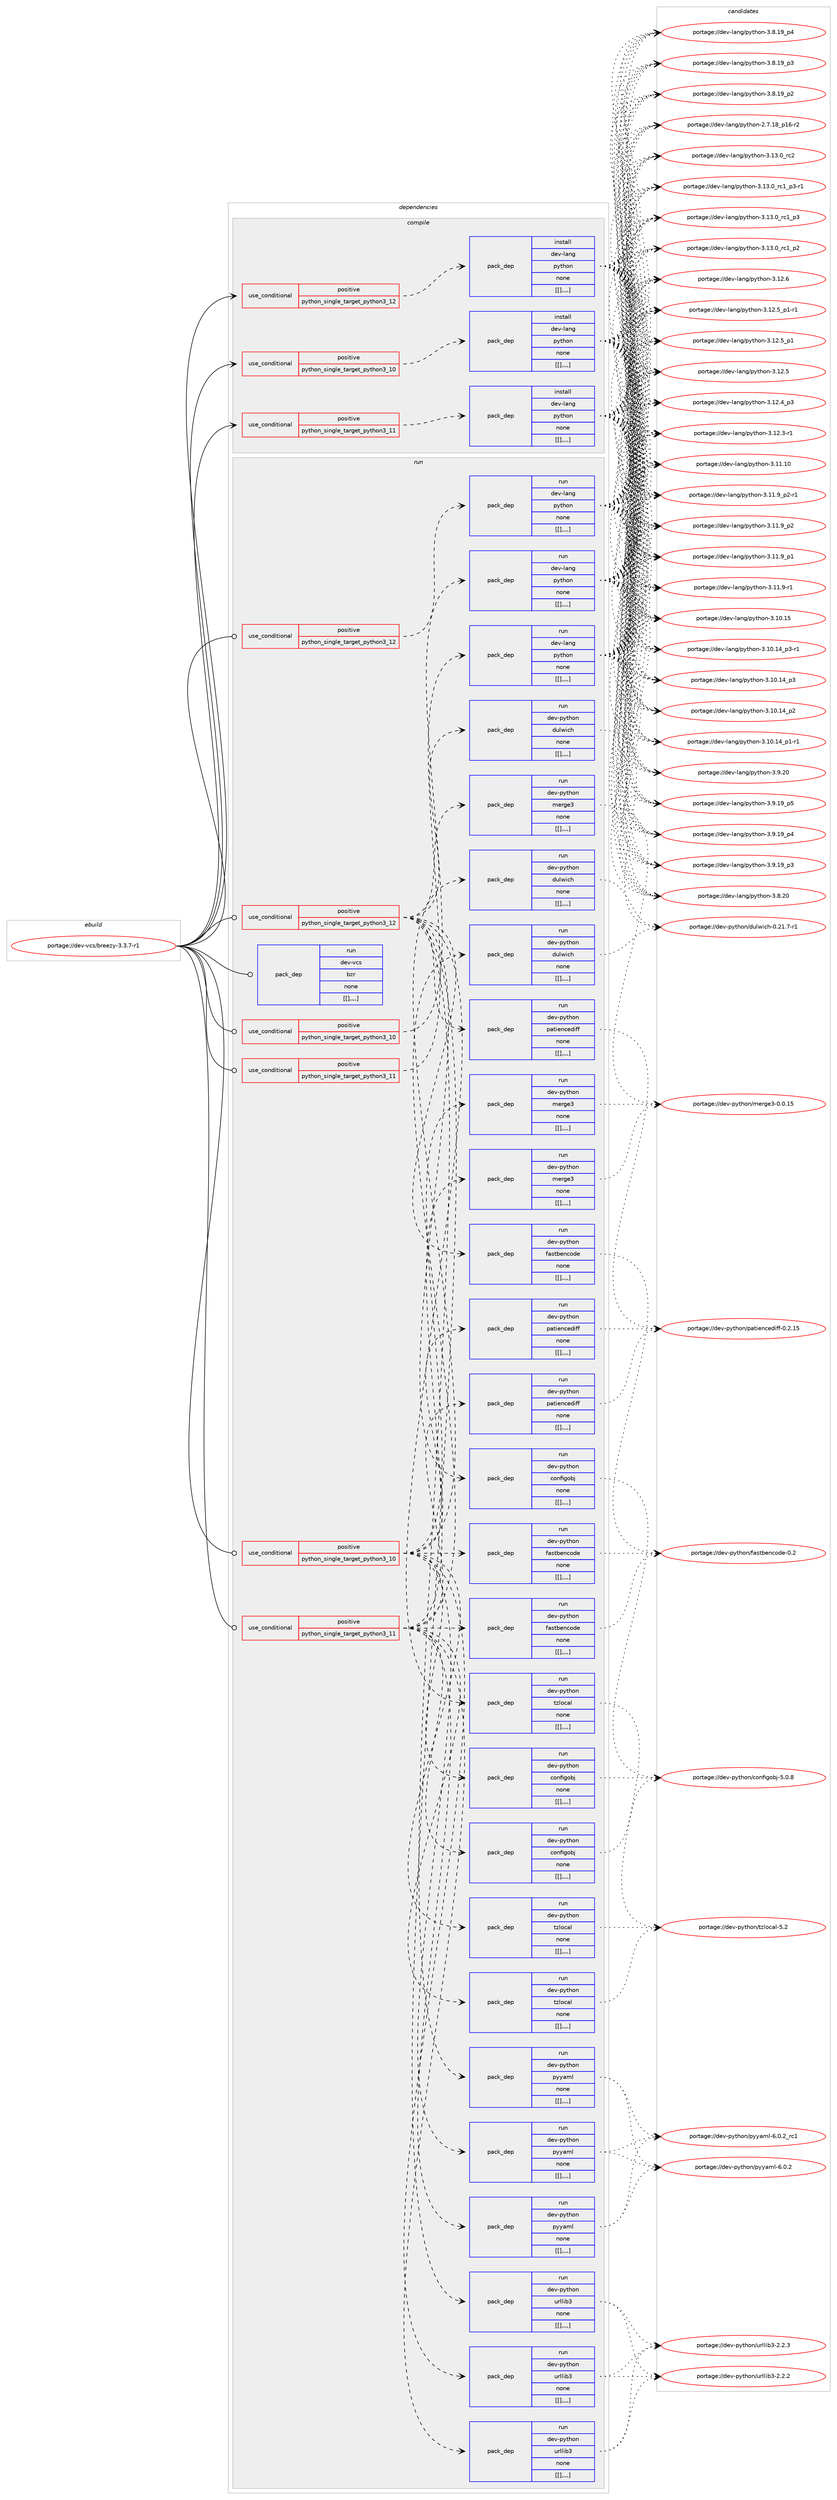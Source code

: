 digraph prolog {

# *************
# Graph options
# *************

newrank=true;
concentrate=true;
compound=true;
graph [rankdir=LR,fontname=Helvetica,fontsize=10,ranksep=1.5];#, ranksep=2.5, nodesep=0.2];
edge  [arrowhead=vee];
node  [fontname=Helvetica,fontsize=10];

# **********
# The ebuild
# **********

subgraph cluster_leftcol {
color=gray;
label=<<i>ebuild</i>>;
id [label="portage://dev-vcs/breezy-3.3.7-r1", color=red, width=4, href="../dev-vcs/breezy-3.3.7-r1.svg"];
}

# ****************
# The dependencies
# ****************

subgraph cluster_midcol {
color=gray;
label=<<i>dependencies</i>>;
subgraph cluster_compile {
fillcolor="#eeeeee";
style=filled;
label=<<i>compile</i>>;
subgraph cond63705 {
dependency224121 [label=<<TABLE BORDER="0" CELLBORDER="1" CELLSPACING="0" CELLPADDING="4"><TR><TD ROWSPAN="3" CELLPADDING="10">use_conditional</TD></TR><TR><TD>positive</TD></TR><TR><TD>python_single_target_python3_10</TD></TR></TABLE>>, shape=none, color=red];
subgraph pack158973 {
dependency224122 [label=<<TABLE BORDER="0" CELLBORDER="1" CELLSPACING="0" CELLPADDING="4" WIDTH="220"><TR><TD ROWSPAN="6" CELLPADDING="30">pack_dep</TD></TR><TR><TD WIDTH="110">install</TD></TR><TR><TD>dev-lang</TD></TR><TR><TD>python</TD></TR><TR><TD>none</TD></TR><TR><TD>[[],,,,]</TD></TR></TABLE>>, shape=none, color=blue];
}
dependency224121:e -> dependency224122:w [weight=20,style="dashed",arrowhead="vee"];
}
id:e -> dependency224121:w [weight=20,style="solid",arrowhead="vee"];
subgraph cond63706 {
dependency224123 [label=<<TABLE BORDER="0" CELLBORDER="1" CELLSPACING="0" CELLPADDING="4"><TR><TD ROWSPAN="3" CELLPADDING="10">use_conditional</TD></TR><TR><TD>positive</TD></TR><TR><TD>python_single_target_python3_11</TD></TR></TABLE>>, shape=none, color=red];
subgraph pack158974 {
dependency224124 [label=<<TABLE BORDER="0" CELLBORDER="1" CELLSPACING="0" CELLPADDING="4" WIDTH="220"><TR><TD ROWSPAN="6" CELLPADDING="30">pack_dep</TD></TR><TR><TD WIDTH="110">install</TD></TR><TR><TD>dev-lang</TD></TR><TR><TD>python</TD></TR><TR><TD>none</TD></TR><TR><TD>[[],,,,]</TD></TR></TABLE>>, shape=none, color=blue];
}
dependency224123:e -> dependency224124:w [weight=20,style="dashed",arrowhead="vee"];
}
id:e -> dependency224123:w [weight=20,style="solid",arrowhead="vee"];
subgraph cond63707 {
dependency224125 [label=<<TABLE BORDER="0" CELLBORDER="1" CELLSPACING="0" CELLPADDING="4"><TR><TD ROWSPAN="3" CELLPADDING="10">use_conditional</TD></TR><TR><TD>positive</TD></TR><TR><TD>python_single_target_python3_12</TD></TR></TABLE>>, shape=none, color=red];
subgraph pack158975 {
dependency224126 [label=<<TABLE BORDER="0" CELLBORDER="1" CELLSPACING="0" CELLPADDING="4" WIDTH="220"><TR><TD ROWSPAN="6" CELLPADDING="30">pack_dep</TD></TR><TR><TD WIDTH="110">install</TD></TR><TR><TD>dev-lang</TD></TR><TR><TD>python</TD></TR><TR><TD>none</TD></TR><TR><TD>[[],,,,]</TD></TR></TABLE>>, shape=none, color=blue];
}
dependency224125:e -> dependency224126:w [weight=20,style="dashed",arrowhead="vee"];
}
id:e -> dependency224125:w [weight=20,style="solid",arrowhead="vee"];
}
subgraph cluster_compileandrun {
fillcolor="#eeeeee";
style=filled;
label=<<i>compile and run</i>>;
}
subgraph cluster_run {
fillcolor="#eeeeee";
style=filled;
label=<<i>run</i>>;
subgraph cond63708 {
dependency224127 [label=<<TABLE BORDER="0" CELLBORDER="1" CELLSPACING="0" CELLPADDING="4"><TR><TD ROWSPAN="3" CELLPADDING="10">use_conditional</TD></TR><TR><TD>positive</TD></TR><TR><TD>python_single_target_python3_10</TD></TR></TABLE>>, shape=none, color=red];
subgraph pack158976 {
dependency224128 [label=<<TABLE BORDER="0" CELLBORDER="1" CELLSPACING="0" CELLPADDING="4" WIDTH="220"><TR><TD ROWSPAN="6" CELLPADDING="30">pack_dep</TD></TR><TR><TD WIDTH="110">run</TD></TR><TR><TD>dev-lang</TD></TR><TR><TD>python</TD></TR><TR><TD>none</TD></TR><TR><TD>[[],,,,]</TD></TR></TABLE>>, shape=none, color=blue];
}
dependency224127:e -> dependency224128:w [weight=20,style="dashed",arrowhead="vee"];
}
id:e -> dependency224127:w [weight=20,style="solid",arrowhead="odot"];
subgraph cond63709 {
dependency224129 [label=<<TABLE BORDER="0" CELLBORDER="1" CELLSPACING="0" CELLPADDING="4"><TR><TD ROWSPAN="3" CELLPADDING="10">use_conditional</TD></TR><TR><TD>positive</TD></TR><TR><TD>python_single_target_python3_10</TD></TR></TABLE>>, shape=none, color=red];
subgraph pack158977 {
dependency224130 [label=<<TABLE BORDER="0" CELLBORDER="1" CELLSPACING="0" CELLPADDING="4" WIDTH="220"><TR><TD ROWSPAN="6" CELLPADDING="30">pack_dep</TD></TR><TR><TD WIDTH="110">run</TD></TR><TR><TD>dev-python</TD></TR><TR><TD>configobj</TD></TR><TR><TD>none</TD></TR><TR><TD>[[],,,,]</TD></TR></TABLE>>, shape=none, color=blue];
}
dependency224129:e -> dependency224130:w [weight=20,style="dashed",arrowhead="vee"];
subgraph pack158978 {
dependency224131 [label=<<TABLE BORDER="0" CELLBORDER="1" CELLSPACING="0" CELLPADDING="4" WIDTH="220"><TR><TD ROWSPAN="6" CELLPADDING="30">pack_dep</TD></TR><TR><TD WIDTH="110">run</TD></TR><TR><TD>dev-python</TD></TR><TR><TD>fastbencode</TD></TR><TR><TD>none</TD></TR><TR><TD>[[],,,,]</TD></TR></TABLE>>, shape=none, color=blue];
}
dependency224129:e -> dependency224131:w [weight=20,style="dashed",arrowhead="vee"];
subgraph pack158979 {
dependency224132 [label=<<TABLE BORDER="0" CELLBORDER="1" CELLSPACING="0" CELLPADDING="4" WIDTH="220"><TR><TD ROWSPAN="6" CELLPADDING="30">pack_dep</TD></TR><TR><TD WIDTH="110">run</TD></TR><TR><TD>dev-python</TD></TR><TR><TD>patiencediff</TD></TR><TR><TD>none</TD></TR><TR><TD>[[],,,,]</TD></TR></TABLE>>, shape=none, color=blue];
}
dependency224129:e -> dependency224132:w [weight=20,style="dashed",arrowhead="vee"];
subgraph pack158980 {
dependency224133 [label=<<TABLE BORDER="0" CELLBORDER="1" CELLSPACING="0" CELLPADDING="4" WIDTH="220"><TR><TD ROWSPAN="6" CELLPADDING="30">pack_dep</TD></TR><TR><TD WIDTH="110">run</TD></TR><TR><TD>dev-python</TD></TR><TR><TD>merge3</TD></TR><TR><TD>none</TD></TR><TR><TD>[[],,,,]</TD></TR></TABLE>>, shape=none, color=blue];
}
dependency224129:e -> dependency224133:w [weight=20,style="dashed",arrowhead="vee"];
subgraph pack158981 {
dependency224134 [label=<<TABLE BORDER="0" CELLBORDER="1" CELLSPACING="0" CELLPADDING="4" WIDTH="220"><TR><TD ROWSPAN="6" CELLPADDING="30">pack_dep</TD></TR><TR><TD WIDTH="110">run</TD></TR><TR><TD>dev-python</TD></TR><TR><TD>dulwich</TD></TR><TR><TD>none</TD></TR><TR><TD>[[],,,,]</TD></TR></TABLE>>, shape=none, color=blue];
}
dependency224129:e -> dependency224134:w [weight=20,style="dashed",arrowhead="vee"];
subgraph pack158982 {
dependency224135 [label=<<TABLE BORDER="0" CELLBORDER="1" CELLSPACING="0" CELLPADDING="4" WIDTH="220"><TR><TD ROWSPAN="6" CELLPADDING="30">pack_dep</TD></TR><TR><TD WIDTH="110">run</TD></TR><TR><TD>dev-python</TD></TR><TR><TD>urllib3</TD></TR><TR><TD>none</TD></TR><TR><TD>[[],,,,]</TD></TR></TABLE>>, shape=none, color=blue];
}
dependency224129:e -> dependency224135:w [weight=20,style="dashed",arrowhead="vee"];
subgraph pack158983 {
dependency224136 [label=<<TABLE BORDER="0" CELLBORDER="1" CELLSPACING="0" CELLPADDING="4" WIDTH="220"><TR><TD ROWSPAN="6" CELLPADDING="30">pack_dep</TD></TR><TR><TD WIDTH="110">run</TD></TR><TR><TD>dev-python</TD></TR><TR><TD>pyyaml</TD></TR><TR><TD>none</TD></TR><TR><TD>[[],,,,]</TD></TR></TABLE>>, shape=none, color=blue];
}
dependency224129:e -> dependency224136:w [weight=20,style="dashed",arrowhead="vee"];
subgraph pack158984 {
dependency224137 [label=<<TABLE BORDER="0" CELLBORDER="1" CELLSPACING="0" CELLPADDING="4" WIDTH="220"><TR><TD ROWSPAN="6" CELLPADDING="30">pack_dep</TD></TR><TR><TD WIDTH="110">run</TD></TR><TR><TD>dev-python</TD></TR><TR><TD>tzlocal</TD></TR><TR><TD>none</TD></TR><TR><TD>[[],,,,]</TD></TR></TABLE>>, shape=none, color=blue];
}
dependency224129:e -> dependency224137:w [weight=20,style="dashed",arrowhead="vee"];
}
id:e -> dependency224129:w [weight=20,style="solid",arrowhead="odot"];
subgraph cond63710 {
dependency224138 [label=<<TABLE BORDER="0" CELLBORDER="1" CELLSPACING="0" CELLPADDING="4"><TR><TD ROWSPAN="3" CELLPADDING="10">use_conditional</TD></TR><TR><TD>positive</TD></TR><TR><TD>python_single_target_python3_11</TD></TR></TABLE>>, shape=none, color=red];
subgraph pack158985 {
dependency224139 [label=<<TABLE BORDER="0" CELLBORDER="1" CELLSPACING="0" CELLPADDING="4" WIDTH="220"><TR><TD ROWSPAN="6" CELLPADDING="30">pack_dep</TD></TR><TR><TD WIDTH="110">run</TD></TR><TR><TD>dev-lang</TD></TR><TR><TD>python</TD></TR><TR><TD>none</TD></TR><TR><TD>[[],,,,]</TD></TR></TABLE>>, shape=none, color=blue];
}
dependency224138:e -> dependency224139:w [weight=20,style="dashed",arrowhead="vee"];
}
id:e -> dependency224138:w [weight=20,style="solid",arrowhead="odot"];
subgraph cond63711 {
dependency224140 [label=<<TABLE BORDER="0" CELLBORDER="1" CELLSPACING="0" CELLPADDING="4"><TR><TD ROWSPAN="3" CELLPADDING="10">use_conditional</TD></TR><TR><TD>positive</TD></TR><TR><TD>python_single_target_python3_11</TD></TR></TABLE>>, shape=none, color=red];
subgraph pack158986 {
dependency224141 [label=<<TABLE BORDER="0" CELLBORDER="1" CELLSPACING="0" CELLPADDING="4" WIDTH="220"><TR><TD ROWSPAN="6" CELLPADDING="30">pack_dep</TD></TR><TR><TD WIDTH="110">run</TD></TR><TR><TD>dev-python</TD></TR><TR><TD>configobj</TD></TR><TR><TD>none</TD></TR><TR><TD>[[],,,,]</TD></TR></TABLE>>, shape=none, color=blue];
}
dependency224140:e -> dependency224141:w [weight=20,style="dashed",arrowhead="vee"];
subgraph pack158987 {
dependency224142 [label=<<TABLE BORDER="0" CELLBORDER="1" CELLSPACING="0" CELLPADDING="4" WIDTH="220"><TR><TD ROWSPAN="6" CELLPADDING="30">pack_dep</TD></TR><TR><TD WIDTH="110">run</TD></TR><TR><TD>dev-python</TD></TR><TR><TD>fastbencode</TD></TR><TR><TD>none</TD></TR><TR><TD>[[],,,,]</TD></TR></TABLE>>, shape=none, color=blue];
}
dependency224140:e -> dependency224142:w [weight=20,style="dashed",arrowhead="vee"];
subgraph pack158988 {
dependency224143 [label=<<TABLE BORDER="0" CELLBORDER="1" CELLSPACING="0" CELLPADDING="4" WIDTH="220"><TR><TD ROWSPAN="6" CELLPADDING="30">pack_dep</TD></TR><TR><TD WIDTH="110">run</TD></TR><TR><TD>dev-python</TD></TR><TR><TD>patiencediff</TD></TR><TR><TD>none</TD></TR><TR><TD>[[],,,,]</TD></TR></TABLE>>, shape=none, color=blue];
}
dependency224140:e -> dependency224143:w [weight=20,style="dashed",arrowhead="vee"];
subgraph pack158989 {
dependency224144 [label=<<TABLE BORDER="0" CELLBORDER="1" CELLSPACING="0" CELLPADDING="4" WIDTH="220"><TR><TD ROWSPAN="6" CELLPADDING="30">pack_dep</TD></TR><TR><TD WIDTH="110">run</TD></TR><TR><TD>dev-python</TD></TR><TR><TD>merge3</TD></TR><TR><TD>none</TD></TR><TR><TD>[[],,,,]</TD></TR></TABLE>>, shape=none, color=blue];
}
dependency224140:e -> dependency224144:w [weight=20,style="dashed",arrowhead="vee"];
subgraph pack158990 {
dependency224145 [label=<<TABLE BORDER="0" CELLBORDER="1" CELLSPACING="0" CELLPADDING="4" WIDTH="220"><TR><TD ROWSPAN="6" CELLPADDING="30">pack_dep</TD></TR><TR><TD WIDTH="110">run</TD></TR><TR><TD>dev-python</TD></TR><TR><TD>dulwich</TD></TR><TR><TD>none</TD></TR><TR><TD>[[],,,,]</TD></TR></TABLE>>, shape=none, color=blue];
}
dependency224140:e -> dependency224145:w [weight=20,style="dashed",arrowhead="vee"];
subgraph pack158991 {
dependency224146 [label=<<TABLE BORDER="0" CELLBORDER="1" CELLSPACING="0" CELLPADDING="4" WIDTH="220"><TR><TD ROWSPAN="6" CELLPADDING="30">pack_dep</TD></TR><TR><TD WIDTH="110">run</TD></TR><TR><TD>dev-python</TD></TR><TR><TD>urllib3</TD></TR><TR><TD>none</TD></TR><TR><TD>[[],,,,]</TD></TR></TABLE>>, shape=none, color=blue];
}
dependency224140:e -> dependency224146:w [weight=20,style="dashed",arrowhead="vee"];
subgraph pack158992 {
dependency224147 [label=<<TABLE BORDER="0" CELLBORDER="1" CELLSPACING="0" CELLPADDING="4" WIDTH="220"><TR><TD ROWSPAN="6" CELLPADDING="30">pack_dep</TD></TR><TR><TD WIDTH="110">run</TD></TR><TR><TD>dev-python</TD></TR><TR><TD>pyyaml</TD></TR><TR><TD>none</TD></TR><TR><TD>[[],,,,]</TD></TR></TABLE>>, shape=none, color=blue];
}
dependency224140:e -> dependency224147:w [weight=20,style="dashed",arrowhead="vee"];
subgraph pack158993 {
dependency224148 [label=<<TABLE BORDER="0" CELLBORDER="1" CELLSPACING="0" CELLPADDING="4" WIDTH="220"><TR><TD ROWSPAN="6" CELLPADDING="30">pack_dep</TD></TR><TR><TD WIDTH="110">run</TD></TR><TR><TD>dev-python</TD></TR><TR><TD>tzlocal</TD></TR><TR><TD>none</TD></TR><TR><TD>[[],,,,]</TD></TR></TABLE>>, shape=none, color=blue];
}
dependency224140:e -> dependency224148:w [weight=20,style="dashed",arrowhead="vee"];
}
id:e -> dependency224140:w [weight=20,style="solid",arrowhead="odot"];
subgraph cond63712 {
dependency224149 [label=<<TABLE BORDER="0" CELLBORDER="1" CELLSPACING="0" CELLPADDING="4"><TR><TD ROWSPAN="3" CELLPADDING="10">use_conditional</TD></TR><TR><TD>positive</TD></TR><TR><TD>python_single_target_python3_12</TD></TR></TABLE>>, shape=none, color=red];
subgraph pack158994 {
dependency224150 [label=<<TABLE BORDER="0" CELLBORDER="1" CELLSPACING="0" CELLPADDING="4" WIDTH="220"><TR><TD ROWSPAN="6" CELLPADDING="30">pack_dep</TD></TR><TR><TD WIDTH="110">run</TD></TR><TR><TD>dev-lang</TD></TR><TR><TD>python</TD></TR><TR><TD>none</TD></TR><TR><TD>[[],,,,]</TD></TR></TABLE>>, shape=none, color=blue];
}
dependency224149:e -> dependency224150:w [weight=20,style="dashed",arrowhead="vee"];
}
id:e -> dependency224149:w [weight=20,style="solid",arrowhead="odot"];
subgraph cond63713 {
dependency224151 [label=<<TABLE BORDER="0" CELLBORDER="1" CELLSPACING="0" CELLPADDING="4"><TR><TD ROWSPAN="3" CELLPADDING="10">use_conditional</TD></TR><TR><TD>positive</TD></TR><TR><TD>python_single_target_python3_12</TD></TR></TABLE>>, shape=none, color=red];
subgraph pack158995 {
dependency224152 [label=<<TABLE BORDER="0" CELLBORDER="1" CELLSPACING="0" CELLPADDING="4" WIDTH="220"><TR><TD ROWSPAN="6" CELLPADDING="30">pack_dep</TD></TR><TR><TD WIDTH="110">run</TD></TR><TR><TD>dev-python</TD></TR><TR><TD>configobj</TD></TR><TR><TD>none</TD></TR><TR><TD>[[],,,,]</TD></TR></TABLE>>, shape=none, color=blue];
}
dependency224151:e -> dependency224152:w [weight=20,style="dashed",arrowhead="vee"];
subgraph pack158996 {
dependency224153 [label=<<TABLE BORDER="0" CELLBORDER="1" CELLSPACING="0" CELLPADDING="4" WIDTH="220"><TR><TD ROWSPAN="6" CELLPADDING="30">pack_dep</TD></TR><TR><TD WIDTH="110">run</TD></TR><TR><TD>dev-python</TD></TR><TR><TD>fastbencode</TD></TR><TR><TD>none</TD></TR><TR><TD>[[],,,,]</TD></TR></TABLE>>, shape=none, color=blue];
}
dependency224151:e -> dependency224153:w [weight=20,style="dashed",arrowhead="vee"];
subgraph pack158997 {
dependency224154 [label=<<TABLE BORDER="0" CELLBORDER="1" CELLSPACING="0" CELLPADDING="4" WIDTH="220"><TR><TD ROWSPAN="6" CELLPADDING="30">pack_dep</TD></TR><TR><TD WIDTH="110">run</TD></TR><TR><TD>dev-python</TD></TR><TR><TD>patiencediff</TD></TR><TR><TD>none</TD></TR><TR><TD>[[],,,,]</TD></TR></TABLE>>, shape=none, color=blue];
}
dependency224151:e -> dependency224154:w [weight=20,style="dashed",arrowhead="vee"];
subgraph pack158998 {
dependency224155 [label=<<TABLE BORDER="0" CELLBORDER="1" CELLSPACING="0" CELLPADDING="4" WIDTH="220"><TR><TD ROWSPAN="6" CELLPADDING="30">pack_dep</TD></TR><TR><TD WIDTH="110">run</TD></TR><TR><TD>dev-python</TD></TR><TR><TD>merge3</TD></TR><TR><TD>none</TD></TR><TR><TD>[[],,,,]</TD></TR></TABLE>>, shape=none, color=blue];
}
dependency224151:e -> dependency224155:w [weight=20,style="dashed",arrowhead="vee"];
subgraph pack158999 {
dependency224156 [label=<<TABLE BORDER="0" CELLBORDER="1" CELLSPACING="0" CELLPADDING="4" WIDTH="220"><TR><TD ROWSPAN="6" CELLPADDING="30">pack_dep</TD></TR><TR><TD WIDTH="110">run</TD></TR><TR><TD>dev-python</TD></TR><TR><TD>dulwich</TD></TR><TR><TD>none</TD></TR><TR><TD>[[],,,,]</TD></TR></TABLE>>, shape=none, color=blue];
}
dependency224151:e -> dependency224156:w [weight=20,style="dashed",arrowhead="vee"];
subgraph pack159000 {
dependency224157 [label=<<TABLE BORDER="0" CELLBORDER="1" CELLSPACING="0" CELLPADDING="4" WIDTH="220"><TR><TD ROWSPAN="6" CELLPADDING="30">pack_dep</TD></TR><TR><TD WIDTH="110">run</TD></TR><TR><TD>dev-python</TD></TR><TR><TD>urllib3</TD></TR><TR><TD>none</TD></TR><TR><TD>[[],,,,]</TD></TR></TABLE>>, shape=none, color=blue];
}
dependency224151:e -> dependency224157:w [weight=20,style="dashed",arrowhead="vee"];
subgraph pack159001 {
dependency224158 [label=<<TABLE BORDER="0" CELLBORDER="1" CELLSPACING="0" CELLPADDING="4" WIDTH="220"><TR><TD ROWSPAN="6" CELLPADDING="30">pack_dep</TD></TR><TR><TD WIDTH="110">run</TD></TR><TR><TD>dev-python</TD></TR><TR><TD>pyyaml</TD></TR><TR><TD>none</TD></TR><TR><TD>[[],,,,]</TD></TR></TABLE>>, shape=none, color=blue];
}
dependency224151:e -> dependency224158:w [weight=20,style="dashed",arrowhead="vee"];
subgraph pack159002 {
dependency224159 [label=<<TABLE BORDER="0" CELLBORDER="1" CELLSPACING="0" CELLPADDING="4" WIDTH="220"><TR><TD ROWSPAN="6" CELLPADDING="30">pack_dep</TD></TR><TR><TD WIDTH="110">run</TD></TR><TR><TD>dev-python</TD></TR><TR><TD>tzlocal</TD></TR><TR><TD>none</TD></TR><TR><TD>[[],,,,]</TD></TR></TABLE>>, shape=none, color=blue];
}
dependency224151:e -> dependency224159:w [weight=20,style="dashed",arrowhead="vee"];
}
id:e -> dependency224151:w [weight=20,style="solid",arrowhead="odot"];
subgraph pack159003 {
dependency224160 [label=<<TABLE BORDER="0" CELLBORDER="1" CELLSPACING="0" CELLPADDING="4" WIDTH="220"><TR><TD ROWSPAN="6" CELLPADDING="30">pack_dep</TD></TR><TR><TD WIDTH="110">run</TD></TR><TR><TD>dev-vcs</TD></TR><TR><TD>bzr</TD></TR><TR><TD>none</TD></TR><TR><TD>[[],,,,]</TD></TR></TABLE>>, shape=none, color=blue];
}
id:e -> dependency224160:w [weight=20,style="solid",arrowhead="odot"];
}
}

# **************
# The candidates
# **************

subgraph cluster_choices {
rank=same;
color=gray;
label=<<i>candidates</i>>;

subgraph choice158973 {
color=black;
nodesep=1;
choice10010111845108971101034711212111610411111045514649514648951149950 [label="portage://dev-lang/python-3.13.0_rc2", color=red, width=4,href="../dev-lang/python-3.13.0_rc2.svg"];
choice1001011184510897110103471121211161041111104551464951464895114994995112514511449 [label="portage://dev-lang/python-3.13.0_rc1_p3-r1", color=red, width=4,href="../dev-lang/python-3.13.0_rc1_p3-r1.svg"];
choice100101118451089711010347112121116104111110455146495146489511499499511251 [label="portage://dev-lang/python-3.13.0_rc1_p3", color=red, width=4,href="../dev-lang/python-3.13.0_rc1_p3.svg"];
choice100101118451089711010347112121116104111110455146495146489511499499511250 [label="portage://dev-lang/python-3.13.0_rc1_p2", color=red, width=4,href="../dev-lang/python-3.13.0_rc1_p2.svg"];
choice10010111845108971101034711212111610411111045514649504654 [label="portage://dev-lang/python-3.12.6", color=red, width=4,href="../dev-lang/python-3.12.6.svg"];
choice1001011184510897110103471121211161041111104551464950465395112494511449 [label="portage://dev-lang/python-3.12.5_p1-r1", color=red, width=4,href="../dev-lang/python-3.12.5_p1-r1.svg"];
choice100101118451089711010347112121116104111110455146495046539511249 [label="portage://dev-lang/python-3.12.5_p1", color=red, width=4,href="../dev-lang/python-3.12.5_p1.svg"];
choice10010111845108971101034711212111610411111045514649504653 [label="portage://dev-lang/python-3.12.5", color=red, width=4,href="../dev-lang/python-3.12.5.svg"];
choice100101118451089711010347112121116104111110455146495046529511251 [label="portage://dev-lang/python-3.12.4_p3", color=red, width=4,href="../dev-lang/python-3.12.4_p3.svg"];
choice100101118451089711010347112121116104111110455146495046514511449 [label="portage://dev-lang/python-3.12.3-r1", color=red, width=4,href="../dev-lang/python-3.12.3-r1.svg"];
choice1001011184510897110103471121211161041111104551464949464948 [label="portage://dev-lang/python-3.11.10", color=red, width=4,href="../dev-lang/python-3.11.10.svg"];
choice1001011184510897110103471121211161041111104551464949465795112504511449 [label="portage://dev-lang/python-3.11.9_p2-r1", color=red, width=4,href="../dev-lang/python-3.11.9_p2-r1.svg"];
choice100101118451089711010347112121116104111110455146494946579511250 [label="portage://dev-lang/python-3.11.9_p2", color=red, width=4,href="../dev-lang/python-3.11.9_p2.svg"];
choice100101118451089711010347112121116104111110455146494946579511249 [label="portage://dev-lang/python-3.11.9_p1", color=red, width=4,href="../dev-lang/python-3.11.9_p1.svg"];
choice100101118451089711010347112121116104111110455146494946574511449 [label="portage://dev-lang/python-3.11.9-r1", color=red, width=4,href="../dev-lang/python-3.11.9-r1.svg"];
choice1001011184510897110103471121211161041111104551464948464953 [label="portage://dev-lang/python-3.10.15", color=red, width=4,href="../dev-lang/python-3.10.15.svg"];
choice100101118451089711010347112121116104111110455146494846495295112514511449 [label="portage://dev-lang/python-3.10.14_p3-r1", color=red, width=4,href="../dev-lang/python-3.10.14_p3-r1.svg"];
choice10010111845108971101034711212111610411111045514649484649529511251 [label="portage://dev-lang/python-3.10.14_p3", color=red, width=4,href="../dev-lang/python-3.10.14_p3.svg"];
choice10010111845108971101034711212111610411111045514649484649529511250 [label="portage://dev-lang/python-3.10.14_p2", color=red, width=4,href="../dev-lang/python-3.10.14_p2.svg"];
choice100101118451089711010347112121116104111110455146494846495295112494511449 [label="portage://dev-lang/python-3.10.14_p1-r1", color=red, width=4,href="../dev-lang/python-3.10.14_p1-r1.svg"];
choice10010111845108971101034711212111610411111045514657465048 [label="portage://dev-lang/python-3.9.20", color=red, width=4,href="../dev-lang/python-3.9.20.svg"];
choice100101118451089711010347112121116104111110455146574649579511253 [label="portage://dev-lang/python-3.9.19_p5", color=red, width=4,href="../dev-lang/python-3.9.19_p5.svg"];
choice100101118451089711010347112121116104111110455146574649579511252 [label="portage://dev-lang/python-3.9.19_p4", color=red, width=4,href="../dev-lang/python-3.9.19_p4.svg"];
choice100101118451089711010347112121116104111110455146574649579511251 [label="portage://dev-lang/python-3.9.19_p3", color=red, width=4,href="../dev-lang/python-3.9.19_p3.svg"];
choice10010111845108971101034711212111610411111045514656465048 [label="portage://dev-lang/python-3.8.20", color=red, width=4,href="../dev-lang/python-3.8.20.svg"];
choice100101118451089711010347112121116104111110455146564649579511252 [label="portage://dev-lang/python-3.8.19_p4", color=red, width=4,href="../dev-lang/python-3.8.19_p4.svg"];
choice100101118451089711010347112121116104111110455146564649579511251 [label="portage://dev-lang/python-3.8.19_p3", color=red, width=4,href="../dev-lang/python-3.8.19_p3.svg"];
choice100101118451089711010347112121116104111110455146564649579511250 [label="portage://dev-lang/python-3.8.19_p2", color=red, width=4,href="../dev-lang/python-3.8.19_p2.svg"];
choice100101118451089711010347112121116104111110455046554649569511249544511450 [label="portage://dev-lang/python-2.7.18_p16-r2", color=red, width=4,href="../dev-lang/python-2.7.18_p16-r2.svg"];
dependency224122:e -> choice10010111845108971101034711212111610411111045514649514648951149950:w [style=dotted,weight="100"];
dependency224122:e -> choice1001011184510897110103471121211161041111104551464951464895114994995112514511449:w [style=dotted,weight="100"];
dependency224122:e -> choice100101118451089711010347112121116104111110455146495146489511499499511251:w [style=dotted,weight="100"];
dependency224122:e -> choice100101118451089711010347112121116104111110455146495146489511499499511250:w [style=dotted,weight="100"];
dependency224122:e -> choice10010111845108971101034711212111610411111045514649504654:w [style=dotted,weight="100"];
dependency224122:e -> choice1001011184510897110103471121211161041111104551464950465395112494511449:w [style=dotted,weight="100"];
dependency224122:e -> choice100101118451089711010347112121116104111110455146495046539511249:w [style=dotted,weight="100"];
dependency224122:e -> choice10010111845108971101034711212111610411111045514649504653:w [style=dotted,weight="100"];
dependency224122:e -> choice100101118451089711010347112121116104111110455146495046529511251:w [style=dotted,weight="100"];
dependency224122:e -> choice100101118451089711010347112121116104111110455146495046514511449:w [style=dotted,weight="100"];
dependency224122:e -> choice1001011184510897110103471121211161041111104551464949464948:w [style=dotted,weight="100"];
dependency224122:e -> choice1001011184510897110103471121211161041111104551464949465795112504511449:w [style=dotted,weight="100"];
dependency224122:e -> choice100101118451089711010347112121116104111110455146494946579511250:w [style=dotted,weight="100"];
dependency224122:e -> choice100101118451089711010347112121116104111110455146494946579511249:w [style=dotted,weight="100"];
dependency224122:e -> choice100101118451089711010347112121116104111110455146494946574511449:w [style=dotted,weight="100"];
dependency224122:e -> choice1001011184510897110103471121211161041111104551464948464953:w [style=dotted,weight="100"];
dependency224122:e -> choice100101118451089711010347112121116104111110455146494846495295112514511449:w [style=dotted,weight="100"];
dependency224122:e -> choice10010111845108971101034711212111610411111045514649484649529511251:w [style=dotted,weight="100"];
dependency224122:e -> choice10010111845108971101034711212111610411111045514649484649529511250:w [style=dotted,weight="100"];
dependency224122:e -> choice100101118451089711010347112121116104111110455146494846495295112494511449:w [style=dotted,weight="100"];
dependency224122:e -> choice10010111845108971101034711212111610411111045514657465048:w [style=dotted,weight="100"];
dependency224122:e -> choice100101118451089711010347112121116104111110455146574649579511253:w [style=dotted,weight="100"];
dependency224122:e -> choice100101118451089711010347112121116104111110455146574649579511252:w [style=dotted,weight="100"];
dependency224122:e -> choice100101118451089711010347112121116104111110455146574649579511251:w [style=dotted,weight="100"];
dependency224122:e -> choice10010111845108971101034711212111610411111045514656465048:w [style=dotted,weight="100"];
dependency224122:e -> choice100101118451089711010347112121116104111110455146564649579511252:w [style=dotted,weight="100"];
dependency224122:e -> choice100101118451089711010347112121116104111110455146564649579511251:w [style=dotted,weight="100"];
dependency224122:e -> choice100101118451089711010347112121116104111110455146564649579511250:w [style=dotted,weight="100"];
dependency224122:e -> choice100101118451089711010347112121116104111110455046554649569511249544511450:w [style=dotted,weight="100"];
}
subgraph choice158974 {
color=black;
nodesep=1;
choice10010111845108971101034711212111610411111045514649514648951149950 [label="portage://dev-lang/python-3.13.0_rc2", color=red, width=4,href="../dev-lang/python-3.13.0_rc2.svg"];
choice1001011184510897110103471121211161041111104551464951464895114994995112514511449 [label="portage://dev-lang/python-3.13.0_rc1_p3-r1", color=red, width=4,href="../dev-lang/python-3.13.0_rc1_p3-r1.svg"];
choice100101118451089711010347112121116104111110455146495146489511499499511251 [label="portage://dev-lang/python-3.13.0_rc1_p3", color=red, width=4,href="../dev-lang/python-3.13.0_rc1_p3.svg"];
choice100101118451089711010347112121116104111110455146495146489511499499511250 [label="portage://dev-lang/python-3.13.0_rc1_p2", color=red, width=4,href="../dev-lang/python-3.13.0_rc1_p2.svg"];
choice10010111845108971101034711212111610411111045514649504654 [label="portage://dev-lang/python-3.12.6", color=red, width=4,href="../dev-lang/python-3.12.6.svg"];
choice1001011184510897110103471121211161041111104551464950465395112494511449 [label="portage://dev-lang/python-3.12.5_p1-r1", color=red, width=4,href="../dev-lang/python-3.12.5_p1-r1.svg"];
choice100101118451089711010347112121116104111110455146495046539511249 [label="portage://dev-lang/python-3.12.5_p1", color=red, width=4,href="../dev-lang/python-3.12.5_p1.svg"];
choice10010111845108971101034711212111610411111045514649504653 [label="portage://dev-lang/python-3.12.5", color=red, width=4,href="../dev-lang/python-3.12.5.svg"];
choice100101118451089711010347112121116104111110455146495046529511251 [label="portage://dev-lang/python-3.12.4_p3", color=red, width=4,href="../dev-lang/python-3.12.4_p3.svg"];
choice100101118451089711010347112121116104111110455146495046514511449 [label="portage://dev-lang/python-3.12.3-r1", color=red, width=4,href="../dev-lang/python-3.12.3-r1.svg"];
choice1001011184510897110103471121211161041111104551464949464948 [label="portage://dev-lang/python-3.11.10", color=red, width=4,href="../dev-lang/python-3.11.10.svg"];
choice1001011184510897110103471121211161041111104551464949465795112504511449 [label="portage://dev-lang/python-3.11.9_p2-r1", color=red, width=4,href="../dev-lang/python-3.11.9_p2-r1.svg"];
choice100101118451089711010347112121116104111110455146494946579511250 [label="portage://dev-lang/python-3.11.9_p2", color=red, width=4,href="../dev-lang/python-3.11.9_p2.svg"];
choice100101118451089711010347112121116104111110455146494946579511249 [label="portage://dev-lang/python-3.11.9_p1", color=red, width=4,href="../dev-lang/python-3.11.9_p1.svg"];
choice100101118451089711010347112121116104111110455146494946574511449 [label="portage://dev-lang/python-3.11.9-r1", color=red, width=4,href="../dev-lang/python-3.11.9-r1.svg"];
choice1001011184510897110103471121211161041111104551464948464953 [label="portage://dev-lang/python-3.10.15", color=red, width=4,href="../dev-lang/python-3.10.15.svg"];
choice100101118451089711010347112121116104111110455146494846495295112514511449 [label="portage://dev-lang/python-3.10.14_p3-r1", color=red, width=4,href="../dev-lang/python-3.10.14_p3-r1.svg"];
choice10010111845108971101034711212111610411111045514649484649529511251 [label="portage://dev-lang/python-3.10.14_p3", color=red, width=4,href="../dev-lang/python-3.10.14_p3.svg"];
choice10010111845108971101034711212111610411111045514649484649529511250 [label="portage://dev-lang/python-3.10.14_p2", color=red, width=4,href="../dev-lang/python-3.10.14_p2.svg"];
choice100101118451089711010347112121116104111110455146494846495295112494511449 [label="portage://dev-lang/python-3.10.14_p1-r1", color=red, width=4,href="../dev-lang/python-3.10.14_p1-r1.svg"];
choice10010111845108971101034711212111610411111045514657465048 [label="portage://dev-lang/python-3.9.20", color=red, width=4,href="../dev-lang/python-3.9.20.svg"];
choice100101118451089711010347112121116104111110455146574649579511253 [label="portage://dev-lang/python-3.9.19_p5", color=red, width=4,href="../dev-lang/python-3.9.19_p5.svg"];
choice100101118451089711010347112121116104111110455146574649579511252 [label="portage://dev-lang/python-3.9.19_p4", color=red, width=4,href="../dev-lang/python-3.9.19_p4.svg"];
choice100101118451089711010347112121116104111110455146574649579511251 [label="portage://dev-lang/python-3.9.19_p3", color=red, width=4,href="../dev-lang/python-3.9.19_p3.svg"];
choice10010111845108971101034711212111610411111045514656465048 [label="portage://dev-lang/python-3.8.20", color=red, width=4,href="../dev-lang/python-3.8.20.svg"];
choice100101118451089711010347112121116104111110455146564649579511252 [label="portage://dev-lang/python-3.8.19_p4", color=red, width=4,href="../dev-lang/python-3.8.19_p4.svg"];
choice100101118451089711010347112121116104111110455146564649579511251 [label="portage://dev-lang/python-3.8.19_p3", color=red, width=4,href="../dev-lang/python-3.8.19_p3.svg"];
choice100101118451089711010347112121116104111110455146564649579511250 [label="portage://dev-lang/python-3.8.19_p2", color=red, width=4,href="../dev-lang/python-3.8.19_p2.svg"];
choice100101118451089711010347112121116104111110455046554649569511249544511450 [label="portage://dev-lang/python-2.7.18_p16-r2", color=red, width=4,href="../dev-lang/python-2.7.18_p16-r2.svg"];
dependency224124:e -> choice10010111845108971101034711212111610411111045514649514648951149950:w [style=dotted,weight="100"];
dependency224124:e -> choice1001011184510897110103471121211161041111104551464951464895114994995112514511449:w [style=dotted,weight="100"];
dependency224124:e -> choice100101118451089711010347112121116104111110455146495146489511499499511251:w [style=dotted,weight="100"];
dependency224124:e -> choice100101118451089711010347112121116104111110455146495146489511499499511250:w [style=dotted,weight="100"];
dependency224124:e -> choice10010111845108971101034711212111610411111045514649504654:w [style=dotted,weight="100"];
dependency224124:e -> choice1001011184510897110103471121211161041111104551464950465395112494511449:w [style=dotted,weight="100"];
dependency224124:e -> choice100101118451089711010347112121116104111110455146495046539511249:w [style=dotted,weight="100"];
dependency224124:e -> choice10010111845108971101034711212111610411111045514649504653:w [style=dotted,weight="100"];
dependency224124:e -> choice100101118451089711010347112121116104111110455146495046529511251:w [style=dotted,weight="100"];
dependency224124:e -> choice100101118451089711010347112121116104111110455146495046514511449:w [style=dotted,weight="100"];
dependency224124:e -> choice1001011184510897110103471121211161041111104551464949464948:w [style=dotted,weight="100"];
dependency224124:e -> choice1001011184510897110103471121211161041111104551464949465795112504511449:w [style=dotted,weight="100"];
dependency224124:e -> choice100101118451089711010347112121116104111110455146494946579511250:w [style=dotted,weight="100"];
dependency224124:e -> choice100101118451089711010347112121116104111110455146494946579511249:w [style=dotted,weight="100"];
dependency224124:e -> choice100101118451089711010347112121116104111110455146494946574511449:w [style=dotted,weight="100"];
dependency224124:e -> choice1001011184510897110103471121211161041111104551464948464953:w [style=dotted,weight="100"];
dependency224124:e -> choice100101118451089711010347112121116104111110455146494846495295112514511449:w [style=dotted,weight="100"];
dependency224124:e -> choice10010111845108971101034711212111610411111045514649484649529511251:w [style=dotted,weight="100"];
dependency224124:e -> choice10010111845108971101034711212111610411111045514649484649529511250:w [style=dotted,weight="100"];
dependency224124:e -> choice100101118451089711010347112121116104111110455146494846495295112494511449:w [style=dotted,weight="100"];
dependency224124:e -> choice10010111845108971101034711212111610411111045514657465048:w [style=dotted,weight="100"];
dependency224124:e -> choice100101118451089711010347112121116104111110455146574649579511253:w [style=dotted,weight="100"];
dependency224124:e -> choice100101118451089711010347112121116104111110455146574649579511252:w [style=dotted,weight="100"];
dependency224124:e -> choice100101118451089711010347112121116104111110455146574649579511251:w [style=dotted,weight="100"];
dependency224124:e -> choice10010111845108971101034711212111610411111045514656465048:w [style=dotted,weight="100"];
dependency224124:e -> choice100101118451089711010347112121116104111110455146564649579511252:w [style=dotted,weight="100"];
dependency224124:e -> choice100101118451089711010347112121116104111110455146564649579511251:w [style=dotted,weight="100"];
dependency224124:e -> choice100101118451089711010347112121116104111110455146564649579511250:w [style=dotted,weight="100"];
dependency224124:e -> choice100101118451089711010347112121116104111110455046554649569511249544511450:w [style=dotted,weight="100"];
}
subgraph choice158975 {
color=black;
nodesep=1;
choice10010111845108971101034711212111610411111045514649514648951149950 [label="portage://dev-lang/python-3.13.0_rc2", color=red, width=4,href="../dev-lang/python-3.13.0_rc2.svg"];
choice1001011184510897110103471121211161041111104551464951464895114994995112514511449 [label="portage://dev-lang/python-3.13.0_rc1_p3-r1", color=red, width=4,href="../dev-lang/python-3.13.0_rc1_p3-r1.svg"];
choice100101118451089711010347112121116104111110455146495146489511499499511251 [label="portage://dev-lang/python-3.13.0_rc1_p3", color=red, width=4,href="../dev-lang/python-3.13.0_rc1_p3.svg"];
choice100101118451089711010347112121116104111110455146495146489511499499511250 [label="portage://dev-lang/python-3.13.0_rc1_p2", color=red, width=4,href="../dev-lang/python-3.13.0_rc1_p2.svg"];
choice10010111845108971101034711212111610411111045514649504654 [label="portage://dev-lang/python-3.12.6", color=red, width=4,href="../dev-lang/python-3.12.6.svg"];
choice1001011184510897110103471121211161041111104551464950465395112494511449 [label="portage://dev-lang/python-3.12.5_p1-r1", color=red, width=4,href="../dev-lang/python-3.12.5_p1-r1.svg"];
choice100101118451089711010347112121116104111110455146495046539511249 [label="portage://dev-lang/python-3.12.5_p1", color=red, width=4,href="../dev-lang/python-3.12.5_p1.svg"];
choice10010111845108971101034711212111610411111045514649504653 [label="portage://dev-lang/python-3.12.5", color=red, width=4,href="../dev-lang/python-3.12.5.svg"];
choice100101118451089711010347112121116104111110455146495046529511251 [label="portage://dev-lang/python-3.12.4_p3", color=red, width=4,href="../dev-lang/python-3.12.4_p3.svg"];
choice100101118451089711010347112121116104111110455146495046514511449 [label="portage://dev-lang/python-3.12.3-r1", color=red, width=4,href="../dev-lang/python-3.12.3-r1.svg"];
choice1001011184510897110103471121211161041111104551464949464948 [label="portage://dev-lang/python-3.11.10", color=red, width=4,href="../dev-lang/python-3.11.10.svg"];
choice1001011184510897110103471121211161041111104551464949465795112504511449 [label="portage://dev-lang/python-3.11.9_p2-r1", color=red, width=4,href="../dev-lang/python-3.11.9_p2-r1.svg"];
choice100101118451089711010347112121116104111110455146494946579511250 [label="portage://dev-lang/python-3.11.9_p2", color=red, width=4,href="../dev-lang/python-3.11.9_p2.svg"];
choice100101118451089711010347112121116104111110455146494946579511249 [label="portage://dev-lang/python-3.11.9_p1", color=red, width=4,href="../dev-lang/python-3.11.9_p1.svg"];
choice100101118451089711010347112121116104111110455146494946574511449 [label="portage://dev-lang/python-3.11.9-r1", color=red, width=4,href="../dev-lang/python-3.11.9-r1.svg"];
choice1001011184510897110103471121211161041111104551464948464953 [label="portage://dev-lang/python-3.10.15", color=red, width=4,href="../dev-lang/python-3.10.15.svg"];
choice100101118451089711010347112121116104111110455146494846495295112514511449 [label="portage://dev-lang/python-3.10.14_p3-r1", color=red, width=4,href="../dev-lang/python-3.10.14_p3-r1.svg"];
choice10010111845108971101034711212111610411111045514649484649529511251 [label="portage://dev-lang/python-3.10.14_p3", color=red, width=4,href="../dev-lang/python-3.10.14_p3.svg"];
choice10010111845108971101034711212111610411111045514649484649529511250 [label="portage://dev-lang/python-3.10.14_p2", color=red, width=4,href="../dev-lang/python-3.10.14_p2.svg"];
choice100101118451089711010347112121116104111110455146494846495295112494511449 [label="portage://dev-lang/python-3.10.14_p1-r1", color=red, width=4,href="../dev-lang/python-3.10.14_p1-r1.svg"];
choice10010111845108971101034711212111610411111045514657465048 [label="portage://dev-lang/python-3.9.20", color=red, width=4,href="../dev-lang/python-3.9.20.svg"];
choice100101118451089711010347112121116104111110455146574649579511253 [label="portage://dev-lang/python-3.9.19_p5", color=red, width=4,href="../dev-lang/python-3.9.19_p5.svg"];
choice100101118451089711010347112121116104111110455146574649579511252 [label="portage://dev-lang/python-3.9.19_p4", color=red, width=4,href="../dev-lang/python-3.9.19_p4.svg"];
choice100101118451089711010347112121116104111110455146574649579511251 [label="portage://dev-lang/python-3.9.19_p3", color=red, width=4,href="../dev-lang/python-3.9.19_p3.svg"];
choice10010111845108971101034711212111610411111045514656465048 [label="portage://dev-lang/python-3.8.20", color=red, width=4,href="../dev-lang/python-3.8.20.svg"];
choice100101118451089711010347112121116104111110455146564649579511252 [label="portage://dev-lang/python-3.8.19_p4", color=red, width=4,href="../dev-lang/python-3.8.19_p4.svg"];
choice100101118451089711010347112121116104111110455146564649579511251 [label="portage://dev-lang/python-3.8.19_p3", color=red, width=4,href="../dev-lang/python-3.8.19_p3.svg"];
choice100101118451089711010347112121116104111110455146564649579511250 [label="portage://dev-lang/python-3.8.19_p2", color=red, width=4,href="../dev-lang/python-3.8.19_p2.svg"];
choice100101118451089711010347112121116104111110455046554649569511249544511450 [label="portage://dev-lang/python-2.7.18_p16-r2", color=red, width=4,href="../dev-lang/python-2.7.18_p16-r2.svg"];
dependency224126:e -> choice10010111845108971101034711212111610411111045514649514648951149950:w [style=dotted,weight="100"];
dependency224126:e -> choice1001011184510897110103471121211161041111104551464951464895114994995112514511449:w [style=dotted,weight="100"];
dependency224126:e -> choice100101118451089711010347112121116104111110455146495146489511499499511251:w [style=dotted,weight="100"];
dependency224126:e -> choice100101118451089711010347112121116104111110455146495146489511499499511250:w [style=dotted,weight="100"];
dependency224126:e -> choice10010111845108971101034711212111610411111045514649504654:w [style=dotted,weight="100"];
dependency224126:e -> choice1001011184510897110103471121211161041111104551464950465395112494511449:w [style=dotted,weight="100"];
dependency224126:e -> choice100101118451089711010347112121116104111110455146495046539511249:w [style=dotted,weight="100"];
dependency224126:e -> choice10010111845108971101034711212111610411111045514649504653:w [style=dotted,weight="100"];
dependency224126:e -> choice100101118451089711010347112121116104111110455146495046529511251:w [style=dotted,weight="100"];
dependency224126:e -> choice100101118451089711010347112121116104111110455146495046514511449:w [style=dotted,weight="100"];
dependency224126:e -> choice1001011184510897110103471121211161041111104551464949464948:w [style=dotted,weight="100"];
dependency224126:e -> choice1001011184510897110103471121211161041111104551464949465795112504511449:w [style=dotted,weight="100"];
dependency224126:e -> choice100101118451089711010347112121116104111110455146494946579511250:w [style=dotted,weight="100"];
dependency224126:e -> choice100101118451089711010347112121116104111110455146494946579511249:w [style=dotted,weight="100"];
dependency224126:e -> choice100101118451089711010347112121116104111110455146494946574511449:w [style=dotted,weight="100"];
dependency224126:e -> choice1001011184510897110103471121211161041111104551464948464953:w [style=dotted,weight="100"];
dependency224126:e -> choice100101118451089711010347112121116104111110455146494846495295112514511449:w [style=dotted,weight="100"];
dependency224126:e -> choice10010111845108971101034711212111610411111045514649484649529511251:w [style=dotted,weight="100"];
dependency224126:e -> choice10010111845108971101034711212111610411111045514649484649529511250:w [style=dotted,weight="100"];
dependency224126:e -> choice100101118451089711010347112121116104111110455146494846495295112494511449:w [style=dotted,weight="100"];
dependency224126:e -> choice10010111845108971101034711212111610411111045514657465048:w [style=dotted,weight="100"];
dependency224126:e -> choice100101118451089711010347112121116104111110455146574649579511253:w [style=dotted,weight="100"];
dependency224126:e -> choice100101118451089711010347112121116104111110455146574649579511252:w [style=dotted,weight="100"];
dependency224126:e -> choice100101118451089711010347112121116104111110455146574649579511251:w [style=dotted,weight="100"];
dependency224126:e -> choice10010111845108971101034711212111610411111045514656465048:w [style=dotted,weight="100"];
dependency224126:e -> choice100101118451089711010347112121116104111110455146564649579511252:w [style=dotted,weight="100"];
dependency224126:e -> choice100101118451089711010347112121116104111110455146564649579511251:w [style=dotted,weight="100"];
dependency224126:e -> choice100101118451089711010347112121116104111110455146564649579511250:w [style=dotted,weight="100"];
dependency224126:e -> choice100101118451089711010347112121116104111110455046554649569511249544511450:w [style=dotted,weight="100"];
}
subgraph choice158976 {
color=black;
nodesep=1;
choice10010111845108971101034711212111610411111045514649514648951149950 [label="portage://dev-lang/python-3.13.0_rc2", color=red, width=4,href="../dev-lang/python-3.13.0_rc2.svg"];
choice1001011184510897110103471121211161041111104551464951464895114994995112514511449 [label="portage://dev-lang/python-3.13.0_rc1_p3-r1", color=red, width=4,href="../dev-lang/python-3.13.0_rc1_p3-r1.svg"];
choice100101118451089711010347112121116104111110455146495146489511499499511251 [label="portage://dev-lang/python-3.13.0_rc1_p3", color=red, width=4,href="../dev-lang/python-3.13.0_rc1_p3.svg"];
choice100101118451089711010347112121116104111110455146495146489511499499511250 [label="portage://dev-lang/python-3.13.0_rc1_p2", color=red, width=4,href="../dev-lang/python-3.13.0_rc1_p2.svg"];
choice10010111845108971101034711212111610411111045514649504654 [label="portage://dev-lang/python-3.12.6", color=red, width=4,href="../dev-lang/python-3.12.6.svg"];
choice1001011184510897110103471121211161041111104551464950465395112494511449 [label="portage://dev-lang/python-3.12.5_p1-r1", color=red, width=4,href="../dev-lang/python-3.12.5_p1-r1.svg"];
choice100101118451089711010347112121116104111110455146495046539511249 [label="portage://dev-lang/python-3.12.5_p1", color=red, width=4,href="../dev-lang/python-3.12.5_p1.svg"];
choice10010111845108971101034711212111610411111045514649504653 [label="portage://dev-lang/python-3.12.5", color=red, width=4,href="../dev-lang/python-3.12.5.svg"];
choice100101118451089711010347112121116104111110455146495046529511251 [label="portage://dev-lang/python-3.12.4_p3", color=red, width=4,href="../dev-lang/python-3.12.4_p3.svg"];
choice100101118451089711010347112121116104111110455146495046514511449 [label="portage://dev-lang/python-3.12.3-r1", color=red, width=4,href="../dev-lang/python-3.12.3-r1.svg"];
choice1001011184510897110103471121211161041111104551464949464948 [label="portage://dev-lang/python-3.11.10", color=red, width=4,href="../dev-lang/python-3.11.10.svg"];
choice1001011184510897110103471121211161041111104551464949465795112504511449 [label="portage://dev-lang/python-3.11.9_p2-r1", color=red, width=4,href="../dev-lang/python-3.11.9_p2-r1.svg"];
choice100101118451089711010347112121116104111110455146494946579511250 [label="portage://dev-lang/python-3.11.9_p2", color=red, width=4,href="../dev-lang/python-3.11.9_p2.svg"];
choice100101118451089711010347112121116104111110455146494946579511249 [label="portage://dev-lang/python-3.11.9_p1", color=red, width=4,href="../dev-lang/python-3.11.9_p1.svg"];
choice100101118451089711010347112121116104111110455146494946574511449 [label="portage://dev-lang/python-3.11.9-r1", color=red, width=4,href="../dev-lang/python-3.11.9-r1.svg"];
choice1001011184510897110103471121211161041111104551464948464953 [label="portage://dev-lang/python-3.10.15", color=red, width=4,href="../dev-lang/python-3.10.15.svg"];
choice100101118451089711010347112121116104111110455146494846495295112514511449 [label="portage://dev-lang/python-3.10.14_p3-r1", color=red, width=4,href="../dev-lang/python-3.10.14_p3-r1.svg"];
choice10010111845108971101034711212111610411111045514649484649529511251 [label="portage://dev-lang/python-3.10.14_p3", color=red, width=4,href="../dev-lang/python-3.10.14_p3.svg"];
choice10010111845108971101034711212111610411111045514649484649529511250 [label="portage://dev-lang/python-3.10.14_p2", color=red, width=4,href="../dev-lang/python-3.10.14_p2.svg"];
choice100101118451089711010347112121116104111110455146494846495295112494511449 [label="portage://dev-lang/python-3.10.14_p1-r1", color=red, width=4,href="../dev-lang/python-3.10.14_p1-r1.svg"];
choice10010111845108971101034711212111610411111045514657465048 [label="portage://dev-lang/python-3.9.20", color=red, width=4,href="../dev-lang/python-3.9.20.svg"];
choice100101118451089711010347112121116104111110455146574649579511253 [label="portage://dev-lang/python-3.9.19_p5", color=red, width=4,href="../dev-lang/python-3.9.19_p5.svg"];
choice100101118451089711010347112121116104111110455146574649579511252 [label="portage://dev-lang/python-3.9.19_p4", color=red, width=4,href="../dev-lang/python-3.9.19_p4.svg"];
choice100101118451089711010347112121116104111110455146574649579511251 [label="portage://dev-lang/python-3.9.19_p3", color=red, width=4,href="../dev-lang/python-3.9.19_p3.svg"];
choice10010111845108971101034711212111610411111045514656465048 [label="portage://dev-lang/python-3.8.20", color=red, width=4,href="../dev-lang/python-3.8.20.svg"];
choice100101118451089711010347112121116104111110455146564649579511252 [label="portage://dev-lang/python-3.8.19_p4", color=red, width=4,href="../dev-lang/python-3.8.19_p4.svg"];
choice100101118451089711010347112121116104111110455146564649579511251 [label="portage://dev-lang/python-3.8.19_p3", color=red, width=4,href="../dev-lang/python-3.8.19_p3.svg"];
choice100101118451089711010347112121116104111110455146564649579511250 [label="portage://dev-lang/python-3.8.19_p2", color=red, width=4,href="../dev-lang/python-3.8.19_p2.svg"];
choice100101118451089711010347112121116104111110455046554649569511249544511450 [label="portage://dev-lang/python-2.7.18_p16-r2", color=red, width=4,href="../dev-lang/python-2.7.18_p16-r2.svg"];
dependency224128:e -> choice10010111845108971101034711212111610411111045514649514648951149950:w [style=dotted,weight="100"];
dependency224128:e -> choice1001011184510897110103471121211161041111104551464951464895114994995112514511449:w [style=dotted,weight="100"];
dependency224128:e -> choice100101118451089711010347112121116104111110455146495146489511499499511251:w [style=dotted,weight="100"];
dependency224128:e -> choice100101118451089711010347112121116104111110455146495146489511499499511250:w [style=dotted,weight="100"];
dependency224128:e -> choice10010111845108971101034711212111610411111045514649504654:w [style=dotted,weight="100"];
dependency224128:e -> choice1001011184510897110103471121211161041111104551464950465395112494511449:w [style=dotted,weight="100"];
dependency224128:e -> choice100101118451089711010347112121116104111110455146495046539511249:w [style=dotted,weight="100"];
dependency224128:e -> choice10010111845108971101034711212111610411111045514649504653:w [style=dotted,weight="100"];
dependency224128:e -> choice100101118451089711010347112121116104111110455146495046529511251:w [style=dotted,weight="100"];
dependency224128:e -> choice100101118451089711010347112121116104111110455146495046514511449:w [style=dotted,weight="100"];
dependency224128:e -> choice1001011184510897110103471121211161041111104551464949464948:w [style=dotted,weight="100"];
dependency224128:e -> choice1001011184510897110103471121211161041111104551464949465795112504511449:w [style=dotted,weight="100"];
dependency224128:e -> choice100101118451089711010347112121116104111110455146494946579511250:w [style=dotted,weight="100"];
dependency224128:e -> choice100101118451089711010347112121116104111110455146494946579511249:w [style=dotted,weight="100"];
dependency224128:e -> choice100101118451089711010347112121116104111110455146494946574511449:w [style=dotted,weight="100"];
dependency224128:e -> choice1001011184510897110103471121211161041111104551464948464953:w [style=dotted,weight="100"];
dependency224128:e -> choice100101118451089711010347112121116104111110455146494846495295112514511449:w [style=dotted,weight="100"];
dependency224128:e -> choice10010111845108971101034711212111610411111045514649484649529511251:w [style=dotted,weight="100"];
dependency224128:e -> choice10010111845108971101034711212111610411111045514649484649529511250:w [style=dotted,weight="100"];
dependency224128:e -> choice100101118451089711010347112121116104111110455146494846495295112494511449:w [style=dotted,weight="100"];
dependency224128:e -> choice10010111845108971101034711212111610411111045514657465048:w [style=dotted,weight="100"];
dependency224128:e -> choice100101118451089711010347112121116104111110455146574649579511253:w [style=dotted,weight="100"];
dependency224128:e -> choice100101118451089711010347112121116104111110455146574649579511252:w [style=dotted,weight="100"];
dependency224128:e -> choice100101118451089711010347112121116104111110455146574649579511251:w [style=dotted,weight="100"];
dependency224128:e -> choice10010111845108971101034711212111610411111045514656465048:w [style=dotted,weight="100"];
dependency224128:e -> choice100101118451089711010347112121116104111110455146564649579511252:w [style=dotted,weight="100"];
dependency224128:e -> choice100101118451089711010347112121116104111110455146564649579511251:w [style=dotted,weight="100"];
dependency224128:e -> choice100101118451089711010347112121116104111110455146564649579511250:w [style=dotted,weight="100"];
dependency224128:e -> choice100101118451089711010347112121116104111110455046554649569511249544511450:w [style=dotted,weight="100"];
}
subgraph choice158977 {
color=black;
nodesep=1;
choice10010111845112121116104111110479911111010210510311198106455346484656 [label="portage://dev-python/configobj-5.0.8", color=red, width=4,href="../dev-python/configobj-5.0.8.svg"];
dependency224130:e -> choice10010111845112121116104111110479911111010210510311198106455346484656:w [style=dotted,weight="100"];
}
subgraph choice158978 {
color=black;
nodesep=1;
choice100101118451121211161041111104710297115116981011109911110010145484650 [label="portage://dev-python/fastbencode-0.2", color=red, width=4,href="../dev-python/fastbencode-0.2.svg"];
dependency224131:e -> choice100101118451121211161041111104710297115116981011109911110010145484650:w [style=dotted,weight="100"];
}
subgraph choice158979 {
color=black;
nodesep=1;
choice1001011184511212111610411111047112971161051011109910110010510210245484650464953 [label="portage://dev-python/patiencediff-0.2.15", color=red, width=4,href="../dev-python/patiencediff-0.2.15.svg"];
dependency224132:e -> choice1001011184511212111610411111047112971161051011109910110010510210245484650464953:w [style=dotted,weight="100"];
}
subgraph choice158980 {
color=black;
nodesep=1;
choice10010111845112121116104111110471091011141031015145484648464953 [label="portage://dev-python/merge3-0.0.15", color=red, width=4,href="../dev-python/merge3-0.0.15.svg"];
dependency224133:e -> choice10010111845112121116104111110471091011141031015145484648464953:w [style=dotted,weight="100"];
}
subgraph choice158981 {
color=black;
nodesep=1;
choice100101118451121211161041111104710011710811910599104454846504946554511449 [label="portage://dev-python/dulwich-0.21.7-r1", color=red, width=4,href="../dev-python/dulwich-0.21.7-r1.svg"];
dependency224134:e -> choice100101118451121211161041111104710011710811910599104454846504946554511449:w [style=dotted,weight="100"];
}
subgraph choice158982 {
color=black;
nodesep=1;
choice10010111845112121116104111110471171141081081059851455046504651 [label="portage://dev-python/urllib3-2.2.3", color=red, width=4,href="../dev-python/urllib3-2.2.3.svg"];
choice10010111845112121116104111110471171141081081059851455046504650 [label="portage://dev-python/urllib3-2.2.2", color=red, width=4,href="../dev-python/urllib3-2.2.2.svg"];
dependency224135:e -> choice10010111845112121116104111110471171141081081059851455046504651:w [style=dotted,weight="100"];
dependency224135:e -> choice10010111845112121116104111110471171141081081059851455046504650:w [style=dotted,weight="100"];
}
subgraph choice158983 {
color=black;
nodesep=1;
choice100101118451121211161041111104711212112197109108455446484650951149949 [label="portage://dev-python/pyyaml-6.0.2_rc1", color=red, width=4,href="../dev-python/pyyaml-6.0.2_rc1.svg"];
choice100101118451121211161041111104711212112197109108455446484650 [label="portage://dev-python/pyyaml-6.0.2", color=red, width=4,href="../dev-python/pyyaml-6.0.2.svg"];
dependency224136:e -> choice100101118451121211161041111104711212112197109108455446484650951149949:w [style=dotted,weight="100"];
dependency224136:e -> choice100101118451121211161041111104711212112197109108455446484650:w [style=dotted,weight="100"];
}
subgraph choice158984 {
color=black;
nodesep=1;
choice1001011184511212111610411111047116122108111999710845534650 [label="portage://dev-python/tzlocal-5.2", color=red, width=4,href="../dev-python/tzlocal-5.2.svg"];
dependency224137:e -> choice1001011184511212111610411111047116122108111999710845534650:w [style=dotted,weight="100"];
}
subgraph choice158985 {
color=black;
nodesep=1;
choice10010111845108971101034711212111610411111045514649514648951149950 [label="portage://dev-lang/python-3.13.0_rc2", color=red, width=4,href="../dev-lang/python-3.13.0_rc2.svg"];
choice1001011184510897110103471121211161041111104551464951464895114994995112514511449 [label="portage://dev-lang/python-3.13.0_rc1_p3-r1", color=red, width=4,href="../dev-lang/python-3.13.0_rc1_p3-r1.svg"];
choice100101118451089711010347112121116104111110455146495146489511499499511251 [label="portage://dev-lang/python-3.13.0_rc1_p3", color=red, width=4,href="../dev-lang/python-3.13.0_rc1_p3.svg"];
choice100101118451089711010347112121116104111110455146495146489511499499511250 [label="portage://dev-lang/python-3.13.0_rc1_p2", color=red, width=4,href="../dev-lang/python-3.13.0_rc1_p2.svg"];
choice10010111845108971101034711212111610411111045514649504654 [label="portage://dev-lang/python-3.12.6", color=red, width=4,href="../dev-lang/python-3.12.6.svg"];
choice1001011184510897110103471121211161041111104551464950465395112494511449 [label="portage://dev-lang/python-3.12.5_p1-r1", color=red, width=4,href="../dev-lang/python-3.12.5_p1-r1.svg"];
choice100101118451089711010347112121116104111110455146495046539511249 [label="portage://dev-lang/python-3.12.5_p1", color=red, width=4,href="../dev-lang/python-3.12.5_p1.svg"];
choice10010111845108971101034711212111610411111045514649504653 [label="portage://dev-lang/python-3.12.5", color=red, width=4,href="../dev-lang/python-3.12.5.svg"];
choice100101118451089711010347112121116104111110455146495046529511251 [label="portage://dev-lang/python-3.12.4_p3", color=red, width=4,href="../dev-lang/python-3.12.4_p3.svg"];
choice100101118451089711010347112121116104111110455146495046514511449 [label="portage://dev-lang/python-3.12.3-r1", color=red, width=4,href="../dev-lang/python-3.12.3-r1.svg"];
choice1001011184510897110103471121211161041111104551464949464948 [label="portage://dev-lang/python-3.11.10", color=red, width=4,href="../dev-lang/python-3.11.10.svg"];
choice1001011184510897110103471121211161041111104551464949465795112504511449 [label="portage://dev-lang/python-3.11.9_p2-r1", color=red, width=4,href="../dev-lang/python-3.11.9_p2-r1.svg"];
choice100101118451089711010347112121116104111110455146494946579511250 [label="portage://dev-lang/python-3.11.9_p2", color=red, width=4,href="../dev-lang/python-3.11.9_p2.svg"];
choice100101118451089711010347112121116104111110455146494946579511249 [label="portage://dev-lang/python-3.11.9_p1", color=red, width=4,href="../dev-lang/python-3.11.9_p1.svg"];
choice100101118451089711010347112121116104111110455146494946574511449 [label="portage://dev-lang/python-3.11.9-r1", color=red, width=4,href="../dev-lang/python-3.11.9-r1.svg"];
choice1001011184510897110103471121211161041111104551464948464953 [label="portage://dev-lang/python-3.10.15", color=red, width=4,href="../dev-lang/python-3.10.15.svg"];
choice100101118451089711010347112121116104111110455146494846495295112514511449 [label="portage://dev-lang/python-3.10.14_p3-r1", color=red, width=4,href="../dev-lang/python-3.10.14_p3-r1.svg"];
choice10010111845108971101034711212111610411111045514649484649529511251 [label="portage://dev-lang/python-3.10.14_p3", color=red, width=4,href="../dev-lang/python-3.10.14_p3.svg"];
choice10010111845108971101034711212111610411111045514649484649529511250 [label="portage://dev-lang/python-3.10.14_p2", color=red, width=4,href="../dev-lang/python-3.10.14_p2.svg"];
choice100101118451089711010347112121116104111110455146494846495295112494511449 [label="portage://dev-lang/python-3.10.14_p1-r1", color=red, width=4,href="../dev-lang/python-3.10.14_p1-r1.svg"];
choice10010111845108971101034711212111610411111045514657465048 [label="portage://dev-lang/python-3.9.20", color=red, width=4,href="../dev-lang/python-3.9.20.svg"];
choice100101118451089711010347112121116104111110455146574649579511253 [label="portage://dev-lang/python-3.9.19_p5", color=red, width=4,href="../dev-lang/python-3.9.19_p5.svg"];
choice100101118451089711010347112121116104111110455146574649579511252 [label="portage://dev-lang/python-3.9.19_p4", color=red, width=4,href="../dev-lang/python-3.9.19_p4.svg"];
choice100101118451089711010347112121116104111110455146574649579511251 [label="portage://dev-lang/python-3.9.19_p3", color=red, width=4,href="../dev-lang/python-3.9.19_p3.svg"];
choice10010111845108971101034711212111610411111045514656465048 [label="portage://dev-lang/python-3.8.20", color=red, width=4,href="../dev-lang/python-3.8.20.svg"];
choice100101118451089711010347112121116104111110455146564649579511252 [label="portage://dev-lang/python-3.8.19_p4", color=red, width=4,href="../dev-lang/python-3.8.19_p4.svg"];
choice100101118451089711010347112121116104111110455146564649579511251 [label="portage://dev-lang/python-3.8.19_p3", color=red, width=4,href="../dev-lang/python-3.8.19_p3.svg"];
choice100101118451089711010347112121116104111110455146564649579511250 [label="portage://dev-lang/python-3.8.19_p2", color=red, width=4,href="../dev-lang/python-3.8.19_p2.svg"];
choice100101118451089711010347112121116104111110455046554649569511249544511450 [label="portage://dev-lang/python-2.7.18_p16-r2", color=red, width=4,href="../dev-lang/python-2.7.18_p16-r2.svg"];
dependency224139:e -> choice10010111845108971101034711212111610411111045514649514648951149950:w [style=dotted,weight="100"];
dependency224139:e -> choice1001011184510897110103471121211161041111104551464951464895114994995112514511449:w [style=dotted,weight="100"];
dependency224139:e -> choice100101118451089711010347112121116104111110455146495146489511499499511251:w [style=dotted,weight="100"];
dependency224139:e -> choice100101118451089711010347112121116104111110455146495146489511499499511250:w [style=dotted,weight="100"];
dependency224139:e -> choice10010111845108971101034711212111610411111045514649504654:w [style=dotted,weight="100"];
dependency224139:e -> choice1001011184510897110103471121211161041111104551464950465395112494511449:w [style=dotted,weight="100"];
dependency224139:e -> choice100101118451089711010347112121116104111110455146495046539511249:w [style=dotted,weight="100"];
dependency224139:e -> choice10010111845108971101034711212111610411111045514649504653:w [style=dotted,weight="100"];
dependency224139:e -> choice100101118451089711010347112121116104111110455146495046529511251:w [style=dotted,weight="100"];
dependency224139:e -> choice100101118451089711010347112121116104111110455146495046514511449:w [style=dotted,weight="100"];
dependency224139:e -> choice1001011184510897110103471121211161041111104551464949464948:w [style=dotted,weight="100"];
dependency224139:e -> choice1001011184510897110103471121211161041111104551464949465795112504511449:w [style=dotted,weight="100"];
dependency224139:e -> choice100101118451089711010347112121116104111110455146494946579511250:w [style=dotted,weight="100"];
dependency224139:e -> choice100101118451089711010347112121116104111110455146494946579511249:w [style=dotted,weight="100"];
dependency224139:e -> choice100101118451089711010347112121116104111110455146494946574511449:w [style=dotted,weight="100"];
dependency224139:e -> choice1001011184510897110103471121211161041111104551464948464953:w [style=dotted,weight="100"];
dependency224139:e -> choice100101118451089711010347112121116104111110455146494846495295112514511449:w [style=dotted,weight="100"];
dependency224139:e -> choice10010111845108971101034711212111610411111045514649484649529511251:w [style=dotted,weight="100"];
dependency224139:e -> choice10010111845108971101034711212111610411111045514649484649529511250:w [style=dotted,weight="100"];
dependency224139:e -> choice100101118451089711010347112121116104111110455146494846495295112494511449:w [style=dotted,weight="100"];
dependency224139:e -> choice10010111845108971101034711212111610411111045514657465048:w [style=dotted,weight="100"];
dependency224139:e -> choice100101118451089711010347112121116104111110455146574649579511253:w [style=dotted,weight="100"];
dependency224139:e -> choice100101118451089711010347112121116104111110455146574649579511252:w [style=dotted,weight="100"];
dependency224139:e -> choice100101118451089711010347112121116104111110455146574649579511251:w [style=dotted,weight="100"];
dependency224139:e -> choice10010111845108971101034711212111610411111045514656465048:w [style=dotted,weight="100"];
dependency224139:e -> choice100101118451089711010347112121116104111110455146564649579511252:w [style=dotted,weight="100"];
dependency224139:e -> choice100101118451089711010347112121116104111110455146564649579511251:w [style=dotted,weight="100"];
dependency224139:e -> choice100101118451089711010347112121116104111110455146564649579511250:w [style=dotted,weight="100"];
dependency224139:e -> choice100101118451089711010347112121116104111110455046554649569511249544511450:w [style=dotted,weight="100"];
}
subgraph choice158986 {
color=black;
nodesep=1;
choice10010111845112121116104111110479911111010210510311198106455346484656 [label="portage://dev-python/configobj-5.0.8", color=red, width=4,href="../dev-python/configobj-5.0.8.svg"];
dependency224141:e -> choice10010111845112121116104111110479911111010210510311198106455346484656:w [style=dotted,weight="100"];
}
subgraph choice158987 {
color=black;
nodesep=1;
choice100101118451121211161041111104710297115116981011109911110010145484650 [label="portage://dev-python/fastbencode-0.2", color=red, width=4,href="../dev-python/fastbencode-0.2.svg"];
dependency224142:e -> choice100101118451121211161041111104710297115116981011109911110010145484650:w [style=dotted,weight="100"];
}
subgraph choice158988 {
color=black;
nodesep=1;
choice1001011184511212111610411111047112971161051011109910110010510210245484650464953 [label="portage://dev-python/patiencediff-0.2.15", color=red, width=4,href="../dev-python/patiencediff-0.2.15.svg"];
dependency224143:e -> choice1001011184511212111610411111047112971161051011109910110010510210245484650464953:w [style=dotted,weight="100"];
}
subgraph choice158989 {
color=black;
nodesep=1;
choice10010111845112121116104111110471091011141031015145484648464953 [label="portage://dev-python/merge3-0.0.15", color=red, width=4,href="../dev-python/merge3-0.0.15.svg"];
dependency224144:e -> choice10010111845112121116104111110471091011141031015145484648464953:w [style=dotted,weight="100"];
}
subgraph choice158990 {
color=black;
nodesep=1;
choice100101118451121211161041111104710011710811910599104454846504946554511449 [label="portage://dev-python/dulwich-0.21.7-r1", color=red, width=4,href="../dev-python/dulwich-0.21.7-r1.svg"];
dependency224145:e -> choice100101118451121211161041111104710011710811910599104454846504946554511449:w [style=dotted,weight="100"];
}
subgraph choice158991 {
color=black;
nodesep=1;
choice10010111845112121116104111110471171141081081059851455046504651 [label="portage://dev-python/urllib3-2.2.3", color=red, width=4,href="../dev-python/urllib3-2.2.3.svg"];
choice10010111845112121116104111110471171141081081059851455046504650 [label="portage://dev-python/urllib3-2.2.2", color=red, width=4,href="../dev-python/urllib3-2.2.2.svg"];
dependency224146:e -> choice10010111845112121116104111110471171141081081059851455046504651:w [style=dotted,weight="100"];
dependency224146:e -> choice10010111845112121116104111110471171141081081059851455046504650:w [style=dotted,weight="100"];
}
subgraph choice158992 {
color=black;
nodesep=1;
choice100101118451121211161041111104711212112197109108455446484650951149949 [label="portage://dev-python/pyyaml-6.0.2_rc1", color=red, width=4,href="../dev-python/pyyaml-6.0.2_rc1.svg"];
choice100101118451121211161041111104711212112197109108455446484650 [label="portage://dev-python/pyyaml-6.0.2", color=red, width=4,href="../dev-python/pyyaml-6.0.2.svg"];
dependency224147:e -> choice100101118451121211161041111104711212112197109108455446484650951149949:w [style=dotted,weight="100"];
dependency224147:e -> choice100101118451121211161041111104711212112197109108455446484650:w [style=dotted,weight="100"];
}
subgraph choice158993 {
color=black;
nodesep=1;
choice1001011184511212111610411111047116122108111999710845534650 [label="portage://dev-python/tzlocal-5.2", color=red, width=4,href="../dev-python/tzlocal-5.2.svg"];
dependency224148:e -> choice1001011184511212111610411111047116122108111999710845534650:w [style=dotted,weight="100"];
}
subgraph choice158994 {
color=black;
nodesep=1;
choice10010111845108971101034711212111610411111045514649514648951149950 [label="portage://dev-lang/python-3.13.0_rc2", color=red, width=4,href="../dev-lang/python-3.13.0_rc2.svg"];
choice1001011184510897110103471121211161041111104551464951464895114994995112514511449 [label="portage://dev-lang/python-3.13.0_rc1_p3-r1", color=red, width=4,href="../dev-lang/python-3.13.0_rc1_p3-r1.svg"];
choice100101118451089711010347112121116104111110455146495146489511499499511251 [label="portage://dev-lang/python-3.13.0_rc1_p3", color=red, width=4,href="../dev-lang/python-3.13.0_rc1_p3.svg"];
choice100101118451089711010347112121116104111110455146495146489511499499511250 [label="portage://dev-lang/python-3.13.0_rc1_p2", color=red, width=4,href="../dev-lang/python-3.13.0_rc1_p2.svg"];
choice10010111845108971101034711212111610411111045514649504654 [label="portage://dev-lang/python-3.12.6", color=red, width=4,href="../dev-lang/python-3.12.6.svg"];
choice1001011184510897110103471121211161041111104551464950465395112494511449 [label="portage://dev-lang/python-3.12.5_p1-r1", color=red, width=4,href="../dev-lang/python-3.12.5_p1-r1.svg"];
choice100101118451089711010347112121116104111110455146495046539511249 [label="portage://dev-lang/python-3.12.5_p1", color=red, width=4,href="../dev-lang/python-3.12.5_p1.svg"];
choice10010111845108971101034711212111610411111045514649504653 [label="portage://dev-lang/python-3.12.5", color=red, width=4,href="../dev-lang/python-3.12.5.svg"];
choice100101118451089711010347112121116104111110455146495046529511251 [label="portage://dev-lang/python-3.12.4_p3", color=red, width=4,href="../dev-lang/python-3.12.4_p3.svg"];
choice100101118451089711010347112121116104111110455146495046514511449 [label="portage://dev-lang/python-3.12.3-r1", color=red, width=4,href="../dev-lang/python-3.12.3-r1.svg"];
choice1001011184510897110103471121211161041111104551464949464948 [label="portage://dev-lang/python-3.11.10", color=red, width=4,href="../dev-lang/python-3.11.10.svg"];
choice1001011184510897110103471121211161041111104551464949465795112504511449 [label="portage://dev-lang/python-3.11.9_p2-r1", color=red, width=4,href="../dev-lang/python-3.11.9_p2-r1.svg"];
choice100101118451089711010347112121116104111110455146494946579511250 [label="portage://dev-lang/python-3.11.9_p2", color=red, width=4,href="../dev-lang/python-3.11.9_p2.svg"];
choice100101118451089711010347112121116104111110455146494946579511249 [label="portage://dev-lang/python-3.11.9_p1", color=red, width=4,href="../dev-lang/python-3.11.9_p1.svg"];
choice100101118451089711010347112121116104111110455146494946574511449 [label="portage://dev-lang/python-3.11.9-r1", color=red, width=4,href="../dev-lang/python-3.11.9-r1.svg"];
choice1001011184510897110103471121211161041111104551464948464953 [label="portage://dev-lang/python-3.10.15", color=red, width=4,href="../dev-lang/python-3.10.15.svg"];
choice100101118451089711010347112121116104111110455146494846495295112514511449 [label="portage://dev-lang/python-3.10.14_p3-r1", color=red, width=4,href="../dev-lang/python-3.10.14_p3-r1.svg"];
choice10010111845108971101034711212111610411111045514649484649529511251 [label="portage://dev-lang/python-3.10.14_p3", color=red, width=4,href="../dev-lang/python-3.10.14_p3.svg"];
choice10010111845108971101034711212111610411111045514649484649529511250 [label="portage://dev-lang/python-3.10.14_p2", color=red, width=4,href="../dev-lang/python-3.10.14_p2.svg"];
choice100101118451089711010347112121116104111110455146494846495295112494511449 [label="portage://dev-lang/python-3.10.14_p1-r1", color=red, width=4,href="../dev-lang/python-3.10.14_p1-r1.svg"];
choice10010111845108971101034711212111610411111045514657465048 [label="portage://dev-lang/python-3.9.20", color=red, width=4,href="../dev-lang/python-3.9.20.svg"];
choice100101118451089711010347112121116104111110455146574649579511253 [label="portage://dev-lang/python-3.9.19_p5", color=red, width=4,href="../dev-lang/python-3.9.19_p5.svg"];
choice100101118451089711010347112121116104111110455146574649579511252 [label="portage://dev-lang/python-3.9.19_p4", color=red, width=4,href="../dev-lang/python-3.9.19_p4.svg"];
choice100101118451089711010347112121116104111110455146574649579511251 [label="portage://dev-lang/python-3.9.19_p3", color=red, width=4,href="../dev-lang/python-3.9.19_p3.svg"];
choice10010111845108971101034711212111610411111045514656465048 [label="portage://dev-lang/python-3.8.20", color=red, width=4,href="../dev-lang/python-3.8.20.svg"];
choice100101118451089711010347112121116104111110455146564649579511252 [label="portage://dev-lang/python-3.8.19_p4", color=red, width=4,href="../dev-lang/python-3.8.19_p4.svg"];
choice100101118451089711010347112121116104111110455146564649579511251 [label="portage://dev-lang/python-3.8.19_p3", color=red, width=4,href="../dev-lang/python-3.8.19_p3.svg"];
choice100101118451089711010347112121116104111110455146564649579511250 [label="portage://dev-lang/python-3.8.19_p2", color=red, width=4,href="../dev-lang/python-3.8.19_p2.svg"];
choice100101118451089711010347112121116104111110455046554649569511249544511450 [label="portage://dev-lang/python-2.7.18_p16-r2", color=red, width=4,href="../dev-lang/python-2.7.18_p16-r2.svg"];
dependency224150:e -> choice10010111845108971101034711212111610411111045514649514648951149950:w [style=dotted,weight="100"];
dependency224150:e -> choice1001011184510897110103471121211161041111104551464951464895114994995112514511449:w [style=dotted,weight="100"];
dependency224150:e -> choice100101118451089711010347112121116104111110455146495146489511499499511251:w [style=dotted,weight="100"];
dependency224150:e -> choice100101118451089711010347112121116104111110455146495146489511499499511250:w [style=dotted,weight="100"];
dependency224150:e -> choice10010111845108971101034711212111610411111045514649504654:w [style=dotted,weight="100"];
dependency224150:e -> choice1001011184510897110103471121211161041111104551464950465395112494511449:w [style=dotted,weight="100"];
dependency224150:e -> choice100101118451089711010347112121116104111110455146495046539511249:w [style=dotted,weight="100"];
dependency224150:e -> choice10010111845108971101034711212111610411111045514649504653:w [style=dotted,weight="100"];
dependency224150:e -> choice100101118451089711010347112121116104111110455146495046529511251:w [style=dotted,weight="100"];
dependency224150:e -> choice100101118451089711010347112121116104111110455146495046514511449:w [style=dotted,weight="100"];
dependency224150:e -> choice1001011184510897110103471121211161041111104551464949464948:w [style=dotted,weight="100"];
dependency224150:e -> choice1001011184510897110103471121211161041111104551464949465795112504511449:w [style=dotted,weight="100"];
dependency224150:e -> choice100101118451089711010347112121116104111110455146494946579511250:w [style=dotted,weight="100"];
dependency224150:e -> choice100101118451089711010347112121116104111110455146494946579511249:w [style=dotted,weight="100"];
dependency224150:e -> choice100101118451089711010347112121116104111110455146494946574511449:w [style=dotted,weight="100"];
dependency224150:e -> choice1001011184510897110103471121211161041111104551464948464953:w [style=dotted,weight="100"];
dependency224150:e -> choice100101118451089711010347112121116104111110455146494846495295112514511449:w [style=dotted,weight="100"];
dependency224150:e -> choice10010111845108971101034711212111610411111045514649484649529511251:w [style=dotted,weight="100"];
dependency224150:e -> choice10010111845108971101034711212111610411111045514649484649529511250:w [style=dotted,weight="100"];
dependency224150:e -> choice100101118451089711010347112121116104111110455146494846495295112494511449:w [style=dotted,weight="100"];
dependency224150:e -> choice10010111845108971101034711212111610411111045514657465048:w [style=dotted,weight="100"];
dependency224150:e -> choice100101118451089711010347112121116104111110455146574649579511253:w [style=dotted,weight="100"];
dependency224150:e -> choice100101118451089711010347112121116104111110455146574649579511252:w [style=dotted,weight="100"];
dependency224150:e -> choice100101118451089711010347112121116104111110455146574649579511251:w [style=dotted,weight="100"];
dependency224150:e -> choice10010111845108971101034711212111610411111045514656465048:w [style=dotted,weight="100"];
dependency224150:e -> choice100101118451089711010347112121116104111110455146564649579511252:w [style=dotted,weight="100"];
dependency224150:e -> choice100101118451089711010347112121116104111110455146564649579511251:w [style=dotted,weight="100"];
dependency224150:e -> choice100101118451089711010347112121116104111110455146564649579511250:w [style=dotted,weight="100"];
dependency224150:e -> choice100101118451089711010347112121116104111110455046554649569511249544511450:w [style=dotted,weight="100"];
}
subgraph choice158995 {
color=black;
nodesep=1;
choice10010111845112121116104111110479911111010210510311198106455346484656 [label="portage://dev-python/configobj-5.0.8", color=red, width=4,href="../dev-python/configobj-5.0.8.svg"];
dependency224152:e -> choice10010111845112121116104111110479911111010210510311198106455346484656:w [style=dotted,weight="100"];
}
subgraph choice158996 {
color=black;
nodesep=1;
choice100101118451121211161041111104710297115116981011109911110010145484650 [label="portage://dev-python/fastbencode-0.2", color=red, width=4,href="../dev-python/fastbencode-0.2.svg"];
dependency224153:e -> choice100101118451121211161041111104710297115116981011109911110010145484650:w [style=dotted,weight="100"];
}
subgraph choice158997 {
color=black;
nodesep=1;
choice1001011184511212111610411111047112971161051011109910110010510210245484650464953 [label="portage://dev-python/patiencediff-0.2.15", color=red, width=4,href="../dev-python/patiencediff-0.2.15.svg"];
dependency224154:e -> choice1001011184511212111610411111047112971161051011109910110010510210245484650464953:w [style=dotted,weight="100"];
}
subgraph choice158998 {
color=black;
nodesep=1;
choice10010111845112121116104111110471091011141031015145484648464953 [label="portage://dev-python/merge3-0.0.15", color=red, width=4,href="../dev-python/merge3-0.0.15.svg"];
dependency224155:e -> choice10010111845112121116104111110471091011141031015145484648464953:w [style=dotted,weight="100"];
}
subgraph choice158999 {
color=black;
nodesep=1;
choice100101118451121211161041111104710011710811910599104454846504946554511449 [label="portage://dev-python/dulwich-0.21.7-r1", color=red, width=4,href="../dev-python/dulwich-0.21.7-r1.svg"];
dependency224156:e -> choice100101118451121211161041111104710011710811910599104454846504946554511449:w [style=dotted,weight="100"];
}
subgraph choice159000 {
color=black;
nodesep=1;
choice10010111845112121116104111110471171141081081059851455046504651 [label="portage://dev-python/urllib3-2.2.3", color=red, width=4,href="../dev-python/urllib3-2.2.3.svg"];
choice10010111845112121116104111110471171141081081059851455046504650 [label="portage://dev-python/urllib3-2.2.2", color=red, width=4,href="../dev-python/urllib3-2.2.2.svg"];
dependency224157:e -> choice10010111845112121116104111110471171141081081059851455046504651:w [style=dotted,weight="100"];
dependency224157:e -> choice10010111845112121116104111110471171141081081059851455046504650:w [style=dotted,weight="100"];
}
subgraph choice159001 {
color=black;
nodesep=1;
choice100101118451121211161041111104711212112197109108455446484650951149949 [label="portage://dev-python/pyyaml-6.0.2_rc1", color=red, width=4,href="../dev-python/pyyaml-6.0.2_rc1.svg"];
choice100101118451121211161041111104711212112197109108455446484650 [label="portage://dev-python/pyyaml-6.0.2", color=red, width=4,href="../dev-python/pyyaml-6.0.2.svg"];
dependency224158:e -> choice100101118451121211161041111104711212112197109108455446484650951149949:w [style=dotted,weight="100"];
dependency224158:e -> choice100101118451121211161041111104711212112197109108455446484650:w [style=dotted,weight="100"];
}
subgraph choice159002 {
color=black;
nodesep=1;
choice1001011184511212111610411111047116122108111999710845534650 [label="portage://dev-python/tzlocal-5.2", color=red, width=4,href="../dev-python/tzlocal-5.2.svg"];
dependency224159:e -> choice1001011184511212111610411111047116122108111999710845534650:w [style=dotted,weight="100"];
}
subgraph choice159003 {
color=black;
nodesep=1;
}
}

}
